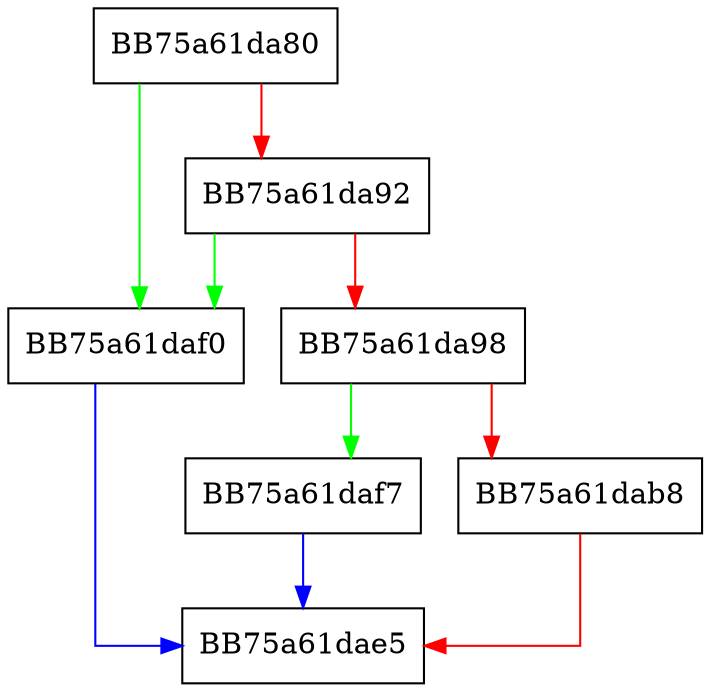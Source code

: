 digraph GetTlProtectionItems {
  node [shape="box"];
  graph [splines=ortho];
  BB75a61da80 -> BB75a61daf0 [color="green"];
  BB75a61da80 -> BB75a61da92 [color="red"];
  BB75a61da92 -> BB75a61daf0 [color="green"];
  BB75a61da92 -> BB75a61da98 [color="red"];
  BB75a61da98 -> BB75a61daf7 [color="green"];
  BB75a61da98 -> BB75a61dab8 [color="red"];
  BB75a61dab8 -> BB75a61dae5 [color="red"];
  BB75a61daf0 -> BB75a61dae5 [color="blue"];
  BB75a61daf7 -> BB75a61dae5 [color="blue"];
}